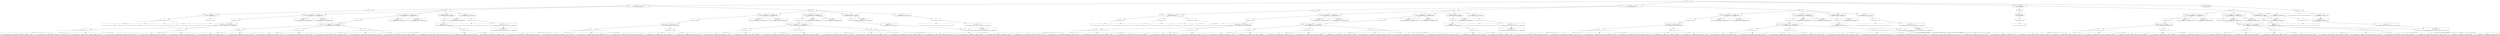 digraph {
    graph [rankdir=TB
          ,bgcolor=transparent];
    node [shape=box
         ,fillcolor=white
         ,style=filled];
    0 [label=<O <BR/> evalo(v<SUB>1</SUB>, v<SUB>0</SUB>, true)>];
    1 [label=<C <BR/> ando(v<SUB>4</SUB>, v<SUB>5</SUB>, true), evalo(v<SUB>1</SUB>, v<SUB>2</SUB>, v<SUB>4</SUB>), evalo(v<SUB>1</SUB>, v<SUB>3</SUB>, v<SUB>5</SUB>) <BR/>  [ v<SUB>0</SUB> &rarr; C conj [v<SUB>2</SUB> v<SUB>3</SUB>] ] >];
    2 [label=<C <BR/> oro(v<SUB>4</SUB>, v<SUB>5</SUB>, true), evalo(v<SUB>1</SUB>, v<SUB>2</SUB>, v<SUB>4</SUB>), evalo(v<SUB>1</SUB>, v<SUB>3</SUB>, v<SUB>5</SUB>) <BR/>  [ v<SUB>0</SUB> &rarr; C disj [v<SUB>2</SUB> v<SUB>3</SUB>] ] >];
    3 [label=<C <BR/> noto(v<SUB>4</SUB>, true), evalo(v<SUB>1</SUB>, v<SUB>2</SUB>, v<SUB>4</SUB>) <BR/>  [ v<SUB>0</SUB> &rarr; C neg [v<SUB>2</SUB>] ] >];
    4 [label=<C <BR/> assoco(v<SUB>6</SUB>, v<SUB>1</SUB>, true) <BR/>  [ v<SUB>0</SUB> &rarr; C var [v<SUB>6</SUB>] ] >];
    5 [label=<O <BR/> ando(v<SUB>4</SUB>, v<SUB>5</SUB>, true)>];
    6 [label=<O <BR/> evalo(v<SUB>1</SUB>, v<SUB>2</SUB>, v<SUB>4</SUB>)>];
    7 [label=<O <BR/> evalo(v<SUB>1</SUB>, v<SUB>3</SUB>, v<SUB>5</SUB>)>];
    8 [label=<C <BR/> nando(v<SUB>4</SUB>, v<SUB>5</SUB>, v<SUB>7</SUB>), nando(v<SUB>7</SUB>, v<SUB>7</SUB>, true) <BR/>  [ v<SUB>0</SUB> &rarr; C conj [v<SUB>2</SUB> v<SUB>3</SUB>] ] >];
    9 [label=<O <BR/> nando(v<SUB>4</SUB>, v<SUB>5</SUB>, v<SUB>7</SUB>)>];
    10 [label=<O <BR/> nando(v<SUB>7</SUB>, v<SUB>7</SUB>, true)>];
    11 [label=<S <BR/>  [ v<SUB>0</SUB> &rarr; C conj [v<SUB>2</SUB> v<SUB>3</SUB>], v<SUB>4</SUB> &rarr; false, v<SUB>5</SUB> &rarr; false, v<SUB>7</SUB> &rarr; true ] >];
    12 [label=<S <BR/>  [ v<SUB>0</SUB> &rarr; C conj [v<SUB>2</SUB> v<SUB>3</SUB>], v<SUB>4</SUB> &rarr; false, v<SUB>5</SUB> &rarr; true, v<SUB>7</SUB> &rarr; true ] >];
    13 [label=<S <BR/>  [ v<SUB>0</SUB> &rarr; C conj [v<SUB>2</SUB> v<SUB>3</SUB>], v<SUB>4</SUB> &rarr; true, v<SUB>5</SUB> &rarr; false, v<SUB>7</SUB> &rarr; true ] >];
    14 [label=<S <BR/>  [ v<SUB>0</SUB> &rarr; C conj [v<SUB>2</SUB> v<SUB>3</SUB>], v<SUB>4</SUB> &rarr; true, v<SUB>5</SUB> &rarr; true, v<SUB>7</SUB> &rarr; false ] >];
    15 [label=<S <BR/>  [ v<SUB>0</SUB> &rarr; C conj [v<SUB>2</SUB> v<SUB>3</SUB>], v<SUB>7</SUB> &rarr; false ] >];
    16 [label=<C <BR/> ando(v<SUB>9</SUB>, v<SUB>10</SUB>, v<SUB>4</SUB>), evalo(v<SUB>1</SUB>, v<SUB>7</SUB>, v<SUB>9</SUB>), evalo(v<SUB>1</SUB>, v<SUB>8</SUB>, v<SUB>10</SUB>) <BR/>  [ v<SUB>0</SUB> &rarr; C conj [v<SUB>2</SUB> v<SUB>3</SUB>], v<SUB>2</SUB> &rarr; C conj [v<SUB>7</SUB> v<SUB>8</SUB>] ] >];
    17 [label=<C <BR/> oro(v<SUB>9</SUB>, v<SUB>10</SUB>, v<SUB>4</SUB>), evalo(v<SUB>1</SUB>, v<SUB>7</SUB>, v<SUB>9</SUB>), evalo(v<SUB>1</SUB>, v<SUB>8</SUB>, v<SUB>10</SUB>) <BR/>  [ v<SUB>0</SUB> &rarr; C conj [v<SUB>2</SUB> v<SUB>3</SUB>], v<SUB>2</SUB> &rarr; C disj [v<SUB>7</SUB> v<SUB>8</SUB>] ] >];
    18 [label=<C <BR/> noto(v<SUB>9</SUB>, v<SUB>4</SUB>), evalo(v<SUB>1</SUB>, v<SUB>7</SUB>, v<SUB>9</SUB>) <BR/>  [ v<SUB>0</SUB> &rarr; C conj [v<SUB>2</SUB> v<SUB>3</SUB>], v<SUB>2</SUB> &rarr; C neg [v<SUB>7</SUB>] ] >];
    19 [label=<C <BR/> assoco(v<SUB>11</SUB>, v<SUB>1</SUB>, v<SUB>4</SUB>) <BR/>  [ v<SUB>0</SUB> &rarr; C conj [v<SUB>2</SUB> v<SUB>3</SUB>], v<SUB>2</SUB> &rarr; C var [v<SUB>11</SUB>] ] >];
    20 [label=<O <BR/> ando(v<SUB>9</SUB>, v<SUB>10</SUB>, v<SUB>4</SUB>)>];
    21 [label=<Leaf <BR/> evalo(v<SUB>1</SUB>, v<SUB>7</SUB>, v<SUB>9</SUB>) <BR/>  [ v<SUB>0</SUB> &rarr; C conj [v<SUB>2</SUB> v<SUB>3</SUB>], v<SUB>2</SUB> &rarr; C conj [v<SUB>7</SUB> v<SUB>8</SUB>] ] >];
    22 [label=<Leaf <BR/> evalo(v<SUB>1</SUB>, v<SUB>8</SUB>, v<SUB>10</SUB>) <BR/>  [ v<SUB>0</SUB> &rarr; C conj [v<SUB>2</SUB> v<SUB>3</SUB>], v<SUB>2</SUB> &rarr; C conj [v<SUB>7</SUB> v<SUB>8</SUB>] ] >];
    23 [label=<C <BR/> nando(v<SUB>9</SUB>, v<SUB>10</SUB>, v<SUB>12</SUB>), nando(v<SUB>12</SUB>, v<SUB>12</SUB>, v<SUB>4</SUB>) <BR/>  [ v<SUB>0</SUB> &rarr; C conj [v<SUB>2</SUB> v<SUB>3</SUB>], v<SUB>2</SUB> &rarr; C conj [v<SUB>7</SUB> v<SUB>8</SUB>] ] >];
    24 [label=<O <BR/> nando(v<SUB>9</SUB>, v<SUB>10</SUB>, v<SUB>12</SUB>)>];
    25 [label=<O <BR/> nando(v<SUB>12</SUB>, v<SUB>12</SUB>, v<SUB>4</SUB>)>];
    26 [label=<S <BR/>  [ v<SUB>0</SUB> &rarr; C conj [v<SUB>2</SUB> v<SUB>3</SUB>], v<SUB>2</SUB> &rarr; C conj [v<SUB>7</SUB> v<SUB>8</SUB>], v<SUB>9</SUB> &rarr; false, v<SUB>10</SUB> &rarr; false, v<SUB>12</SUB> &rarr; true ] >];
    27 [label=<S <BR/>  [ v<SUB>0</SUB> &rarr; C conj [v<SUB>2</SUB> v<SUB>3</SUB>], v<SUB>2</SUB> &rarr; C conj [v<SUB>7</SUB> v<SUB>8</SUB>], v<SUB>9</SUB> &rarr; false, v<SUB>10</SUB> &rarr; true, v<SUB>12</SUB> &rarr; true ] >];
    28 [label=<S <BR/>  [ v<SUB>0</SUB> &rarr; C conj [v<SUB>2</SUB> v<SUB>3</SUB>], v<SUB>2</SUB> &rarr; C conj [v<SUB>7</SUB> v<SUB>8</SUB>], v<SUB>9</SUB> &rarr; true, v<SUB>10</SUB> &rarr; false, v<SUB>12</SUB> &rarr; true ] >];
    29 [label=<S <BR/>  [ v<SUB>0</SUB> &rarr; C conj [v<SUB>2</SUB> v<SUB>3</SUB>], v<SUB>2</SUB> &rarr; C conj [v<SUB>7</SUB> v<SUB>8</SUB>], v<SUB>9</SUB> &rarr; true, v<SUB>10</SUB> &rarr; true, v<SUB>12</SUB> &rarr; false ] >];
    30 [label=<S <BR/>  [ v<SUB>0</SUB> &rarr; C conj [v<SUB>2</SUB> v<SUB>3</SUB>], v<SUB>2</SUB> &rarr; C conj [v<SUB>7</SUB> v<SUB>8</SUB>], v<SUB>4</SUB> &rarr; true, v<SUB>12</SUB> &rarr; false ] >];
    31 [label=<S <BR/>  [ v<SUB>0</SUB> &rarr; C conj [v<SUB>2</SUB> v<SUB>3</SUB>], v<SUB>2</SUB> &rarr; C conj [v<SUB>7</SUB> v<SUB>8</SUB>], v<SUB>4</SUB> &rarr; false, v<SUB>12</SUB> &rarr; true ] >];
    32 [label=<O <BR/> oro(v<SUB>9</SUB>, v<SUB>10</SUB>, v<SUB>4</SUB>)>];
    33 [label=<Leaf <BR/> evalo(v<SUB>1</SUB>, v<SUB>7</SUB>, v<SUB>9</SUB>) <BR/>  [ v<SUB>0</SUB> &rarr; C conj [v<SUB>2</SUB> v<SUB>3</SUB>], v<SUB>2</SUB> &rarr; C disj [v<SUB>7</SUB> v<SUB>8</SUB>] ] >];
    34 [label=<Leaf <BR/> evalo(v<SUB>1</SUB>, v<SUB>8</SUB>, v<SUB>10</SUB>) <BR/>  [ v<SUB>0</SUB> &rarr; C conj [v<SUB>2</SUB> v<SUB>3</SUB>], v<SUB>2</SUB> &rarr; C disj [v<SUB>7</SUB> v<SUB>8</SUB>] ] >];
    35 [label=<C <BR/> nando(v<SUB>9</SUB>, v<SUB>9</SUB>, v<SUB>12</SUB>), nando(v<SUB>10</SUB>, v<SUB>10</SUB>, v<SUB>13</SUB>), nando(v<SUB>12</SUB>, v<SUB>13</SUB>, v<SUB>4</SUB>) <BR/>  [ v<SUB>0</SUB> &rarr; C conj [v<SUB>2</SUB> v<SUB>3</SUB>], v<SUB>2</SUB> &rarr; C disj [v<SUB>7</SUB> v<SUB>8</SUB>] ] >];
    36 [label=<O <BR/> nando(v<SUB>9</SUB>, v<SUB>9</SUB>, v<SUB>12</SUB>)>];
    37 [label=<O <BR/> nando(v<SUB>10</SUB>, v<SUB>10</SUB>, v<SUB>13</SUB>)>];
    38 [label=<O <BR/> nando(v<SUB>12</SUB>, v<SUB>13</SUB>, v<SUB>4</SUB>)>];
    39 [label=<S <BR/>  [ v<SUB>0</SUB> &rarr; C conj [v<SUB>2</SUB> v<SUB>3</SUB>], v<SUB>2</SUB> &rarr; C disj [v<SUB>7</SUB> v<SUB>8</SUB>], v<SUB>9</SUB> &rarr; false, v<SUB>12</SUB> &rarr; true ] >];
    40 [label=<S <BR/>  [ v<SUB>0</SUB> &rarr; C conj [v<SUB>2</SUB> v<SUB>3</SUB>], v<SUB>2</SUB> &rarr; C disj [v<SUB>7</SUB> v<SUB>8</SUB>], v<SUB>9</SUB> &rarr; true, v<SUB>12</SUB> &rarr; false ] >];
    41 [label=<S <BR/>  [ v<SUB>0</SUB> &rarr; C conj [v<SUB>2</SUB> v<SUB>3</SUB>], v<SUB>2</SUB> &rarr; C disj [v<SUB>7</SUB> v<SUB>8</SUB>], v<SUB>10</SUB> &rarr; false, v<SUB>13</SUB> &rarr; true ] >];
    42 [label=<S <BR/>  [ v<SUB>0</SUB> &rarr; C conj [v<SUB>2</SUB> v<SUB>3</SUB>], v<SUB>2</SUB> &rarr; C disj [v<SUB>7</SUB> v<SUB>8</SUB>], v<SUB>10</SUB> &rarr; true, v<SUB>13</SUB> &rarr; false ] >];
    43 [label=<S <BR/>  [ v<SUB>0</SUB> &rarr; C conj [v<SUB>2</SUB> v<SUB>3</SUB>], v<SUB>2</SUB> &rarr; C disj [v<SUB>7</SUB> v<SUB>8</SUB>], v<SUB>4</SUB> &rarr; true, v<SUB>12</SUB> &rarr; false, v<SUB>13</SUB> &rarr; false ] >];
    44 [label=<S <BR/>  [ v<SUB>0</SUB> &rarr; C conj [v<SUB>2</SUB> v<SUB>3</SUB>], v<SUB>2</SUB> &rarr; C disj [v<SUB>7</SUB> v<SUB>8</SUB>], v<SUB>4</SUB> &rarr; true, v<SUB>12</SUB> &rarr; false, v<SUB>13</SUB> &rarr; true ] >];
    45 [label=<S <BR/>  [ v<SUB>0</SUB> &rarr; C conj [v<SUB>2</SUB> v<SUB>3</SUB>], v<SUB>2</SUB> &rarr; C disj [v<SUB>7</SUB> v<SUB>8</SUB>], v<SUB>4</SUB> &rarr; true, v<SUB>12</SUB> &rarr; true, v<SUB>13</SUB> &rarr; false ] >];
    46 [label=<S <BR/>  [ v<SUB>0</SUB> &rarr; C conj [v<SUB>2</SUB> v<SUB>3</SUB>], v<SUB>2</SUB> &rarr; C disj [v<SUB>7</SUB> v<SUB>8</SUB>], v<SUB>4</SUB> &rarr; false, v<SUB>12</SUB> &rarr; true, v<SUB>13</SUB> &rarr; true ] >];
    47 [label=<O <BR/> noto(v<SUB>9</SUB>, v<SUB>4</SUB>)>];
    48 [label=<Leaf <BR/> evalo(v<SUB>1</SUB>, v<SUB>7</SUB>, v<SUB>9</SUB>) <BR/>  [ v<SUB>0</SUB> &rarr; C conj [v<SUB>2</SUB> v<SUB>3</SUB>], v<SUB>2</SUB> &rarr; C neg [v<SUB>7</SUB>] ] >];
    49 [label=<C <BR/> nando(v<SUB>9</SUB>, v<SUB>9</SUB>, v<SUB>4</SUB>) <BR/>  [ v<SUB>0</SUB> &rarr; C conj [v<SUB>2</SUB> v<SUB>3</SUB>], v<SUB>2</SUB> &rarr; C neg [v<SUB>7</SUB>] ] >];
    50 [label=<O <BR/> nando(v<SUB>9</SUB>, v<SUB>9</SUB>, v<SUB>4</SUB>)>];
    51 [label=<S <BR/>  [ v<SUB>0</SUB> &rarr; C conj [v<SUB>2</SUB> v<SUB>3</SUB>], v<SUB>2</SUB> &rarr; C neg [v<SUB>7</SUB>], v<SUB>4</SUB> &rarr; true, v<SUB>9</SUB> &rarr; false ] >];
    52 [label=<S <BR/>  [ v<SUB>0</SUB> &rarr; C conj [v<SUB>2</SUB> v<SUB>3</SUB>], v<SUB>2</SUB> &rarr; C neg [v<SUB>7</SUB>], v<SUB>4</SUB> &rarr; false, v<SUB>9</SUB> &rarr; true ] >];
    53 [label=<O <BR/> assoco(v<SUB>11</SUB>, v<SUB>1</SUB>, v<SUB>4</SUB>)>];
    54 [label=<S <BR/>  [ v<SUB>0</SUB> &rarr; C conj [v<SUB>2</SUB> v<SUB>3</SUB>], v<SUB>1</SUB> &rarr; (v<SUB>12</SUB>, v<SUB>13</SUB>) : v<SUB>14</SUB>, v<SUB>2</SUB> &rarr; C var [v<SUB>11</SUB>], v<SUB>4</SUB> &rarr; v<SUB>13</SUB>, v<SUB>11</SUB> &rarr; v<SUB>12</SUB> ] >];
    55 [label=<C <BR/> assoco(v<SUB>11</SUB>, v<SUB>14</SUB>, v<SUB>4</SUB>) <BR/>  [ v<SUB>0</SUB> &rarr; C conj [v<SUB>2</SUB> v<SUB>3</SUB>], v<SUB>1</SUB> &rarr; (v<SUB>12</SUB>, v<SUB>13</SUB>) : v<SUB>14</SUB>, v<SUB>2</SUB> &rarr; C var [v<SUB>11</SUB>] ] >];
    56 [label=<Leaf <BR/> assoco(v<SUB>11</SUB>, v<SUB>14</SUB>, v<SUB>4</SUB>) <BR/>  [ v<SUB>0</SUB> &rarr; C conj [v<SUB>2</SUB> v<SUB>3</SUB>], v<SUB>1</SUB> &rarr; (v<SUB>12</SUB>, v<SUB>13</SUB>) : v<SUB>14</SUB>, v<SUB>2</SUB> &rarr; C var [v<SUB>11</SUB>] ] >];
    57 [label=<C <BR/> ando(v<SUB>9</SUB>, v<SUB>10</SUB>, v<SUB>5</SUB>), evalo(v<SUB>1</SUB>, v<SUB>7</SUB>, v<SUB>9</SUB>), evalo(v<SUB>1</SUB>, v<SUB>8</SUB>, v<SUB>10</SUB>) <BR/>  [ v<SUB>0</SUB> &rarr; C conj [v<SUB>2</SUB> v<SUB>3</SUB>], v<SUB>3</SUB> &rarr; C conj [v<SUB>7</SUB> v<SUB>8</SUB>] ] >];
    58 [label=<C <BR/> oro(v<SUB>9</SUB>, v<SUB>10</SUB>, v<SUB>5</SUB>), evalo(v<SUB>1</SUB>, v<SUB>7</SUB>, v<SUB>9</SUB>), evalo(v<SUB>1</SUB>, v<SUB>8</SUB>, v<SUB>10</SUB>) <BR/>  [ v<SUB>0</SUB> &rarr; C conj [v<SUB>2</SUB> v<SUB>3</SUB>], v<SUB>3</SUB> &rarr; C disj [v<SUB>7</SUB> v<SUB>8</SUB>] ] >];
    59 [label=<C <BR/> noto(v<SUB>9</SUB>, v<SUB>5</SUB>), evalo(v<SUB>1</SUB>, v<SUB>7</SUB>, v<SUB>9</SUB>) <BR/>  [ v<SUB>0</SUB> &rarr; C conj [v<SUB>2</SUB> v<SUB>3</SUB>], v<SUB>3</SUB> &rarr; C neg [v<SUB>7</SUB>] ] >];
    60 [label=<C <BR/> assoco(v<SUB>11</SUB>, v<SUB>1</SUB>, v<SUB>5</SUB>) <BR/>  [ v<SUB>0</SUB> &rarr; C conj [v<SUB>2</SUB> v<SUB>3</SUB>], v<SUB>3</SUB> &rarr; C var [v<SUB>11</SUB>] ] >];
    61 [label=<O <BR/> ando(v<SUB>9</SUB>, v<SUB>10</SUB>, v<SUB>5</SUB>)>];
    62 [label=<Leaf <BR/> evalo(v<SUB>1</SUB>, v<SUB>7</SUB>, v<SUB>9</SUB>) <BR/>  [ v<SUB>0</SUB> &rarr; C conj [v<SUB>2</SUB> v<SUB>3</SUB>], v<SUB>3</SUB> &rarr; C conj [v<SUB>7</SUB> v<SUB>8</SUB>] ] >];
    63 [label=<Leaf <BR/> evalo(v<SUB>1</SUB>, v<SUB>8</SUB>, v<SUB>10</SUB>) <BR/>  [ v<SUB>0</SUB> &rarr; C conj [v<SUB>2</SUB> v<SUB>3</SUB>], v<SUB>3</SUB> &rarr; C conj [v<SUB>7</SUB> v<SUB>8</SUB>] ] >];
    64 [label=<C <BR/> nando(v<SUB>9</SUB>, v<SUB>10</SUB>, v<SUB>12</SUB>), nando(v<SUB>12</SUB>, v<SUB>12</SUB>, v<SUB>5</SUB>) <BR/>  [ v<SUB>0</SUB> &rarr; C conj [v<SUB>2</SUB> v<SUB>3</SUB>], v<SUB>3</SUB> &rarr; C conj [v<SUB>7</SUB> v<SUB>8</SUB>] ] >];
    65 [label=<O <BR/> nando(v<SUB>9</SUB>, v<SUB>10</SUB>, v<SUB>12</SUB>)>];
    66 [label=<O <BR/> nando(v<SUB>12</SUB>, v<SUB>12</SUB>, v<SUB>5</SUB>)>];
    67 [label=<S <BR/>  [ v<SUB>0</SUB> &rarr; C conj [v<SUB>2</SUB> v<SUB>3</SUB>], v<SUB>3</SUB> &rarr; C conj [v<SUB>7</SUB> v<SUB>8</SUB>], v<SUB>9</SUB> &rarr; false, v<SUB>10</SUB> &rarr; false, v<SUB>12</SUB> &rarr; true ] >];
    68 [label=<S <BR/>  [ v<SUB>0</SUB> &rarr; C conj [v<SUB>2</SUB> v<SUB>3</SUB>], v<SUB>3</SUB> &rarr; C conj [v<SUB>7</SUB> v<SUB>8</SUB>], v<SUB>9</SUB> &rarr; false, v<SUB>10</SUB> &rarr; true, v<SUB>12</SUB> &rarr; true ] >];
    69 [label=<S <BR/>  [ v<SUB>0</SUB> &rarr; C conj [v<SUB>2</SUB> v<SUB>3</SUB>], v<SUB>3</SUB> &rarr; C conj [v<SUB>7</SUB> v<SUB>8</SUB>], v<SUB>9</SUB> &rarr; true, v<SUB>10</SUB> &rarr; false, v<SUB>12</SUB> &rarr; true ] >];
    70 [label=<S <BR/>  [ v<SUB>0</SUB> &rarr; C conj [v<SUB>2</SUB> v<SUB>3</SUB>], v<SUB>3</SUB> &rarr; C conj [v<SUB>7</SUB> v<SUB>8</SUB>], v<SUB>9</SUB> &rarr; true, v<SUB>10</SUB> &rarr; true, v<SUB>12</SUB> &rarr; false ] >];
    71 [label=<S <BR/>  [ v<SUB>0</SUB> &rarr; C conj [v<SUB>2</SUB> v<SUB>3</SUB>], v<SUB>3</SUB> &rarr; C conj [v<SUB>7</SUB> v<SUB>8</SUB>], v<SUB>5</SUB> &rarr; true, v<SUB>12</SUB> &rarr; false ] >];
    72 [label=<S <BR/>  [ v<SUB>0</SUB> &rarr; C conj [v<SUB>2</SUB> v<SUB>3</SUB>], v<SUB>3</SUB> &rarr; C conj [v<SUB>7</SUB> v<SUB>8</SUB>], v<SUB>5</SUB> &rarr; false, v<SUB>12</SUB> &rarr; true ] >];
    73 [label=<O <BR/> oro(v<SUB>9</SUB>, v<SUB>10</SUB>, v<SUB>5</SUB>)>];
    74 [label=<Leaf <BR/> evalo(v<SUB>1</SUB>, v<SUB>7</SUB>, v<SUB>9</SUB>) <BR/>  [ v<SUB>0</SUB> &rarr; C conj [v<SUB>2</SUB> v<SUB>3</SUB>], v<SUB>3</SUB> &rarr; C disj [v<SUB>7</SUB> v<SUB>8</SUB>] ] >];
    75 [label=<Leaf <BR/> evalo(v<SUB>1</SUB>, v<SUB>8</SUB>, v<SUB>10</SUB>) <BR/>  [ v<SUB>0</SUB> &rarr; C conj [v<SUB>2</SUB> v<SUB>3</SUB>], v<SUB>3</SUB> &rarr; C disj [v<SUB>7</SUB> v<SUB>8</SUB>] ] >];
    76 [label=<C <BR/> nando(v<SUB>9</SUB>, v<SUB>9</SUB>, v<SUB>12</SUB>), nando(v<SUB>10</SUB>, v<SUB>10</SUB>, v<SUB>13</SUB>), nando(v<SUB>12</SUB>, v<SUB>13</SUB>, v<SUB>5</SUB>) <BR/>  [ v<SUB>0</SUB> &rarr; C conj [v<SUB>2</SUB> v<SUB>3</SUB>], v<SUB>3</SUB> &rarr; C disj [v<SUB>7</SUB> v<SUB>8</SUB>] ] >];
    77 [label=<O <BR/> nando(v<SUB>9</SUB>, v<SUB>9</SUB>, v<SUB>12</SUB>)>];
    78 [label=<O <BR/> nando(v<SUB>10</SUB>, v<SUB>10</SUB>, v<SUB>13</SUB>)>];
    79 [label=<O <BR/> nando(v<SUB>12</SUB>, v<SUB>13</SUB>, v<SUB>5</SUB>)>];
    80 [label=<S <BR/>  [ v<SUB>0</SUB> &rarr; C conj [v<SUB>2</SUB> v<SUB>3</SUB>], v<SUB>3</SUB> &rarr; C disj [v<SUB>7</SUB> v<SUB>8</SUB>], v<SUB>9</SUB> &rarr; false, v<SUB>12</SUB> &rarr; true ] >];
    81 [label=<S <BR/>  [ v<SUB>0</SUB> &rarr; C conj [v<SUB>2</SUB> v<SUB>3</SUB>], v<SUB>3</SUB> &rarr; C disj [v<SUB>7</SUB> v<SUB>8</SUB>], v<SUB>9</SUB> &rarr; true, v<SUB>12</SUB> &rarr; false ] >];
    82 [label=<S <BR/>  [ v<SUB>0</SUB> &rarr; C conj [v<SUB>2</SUB> v<SUB>3</SUB>], v<SUB>3</SUB> &rarr; C disj [v<SUB>7</SUB> v<SUB>8</SUB>], v<SUB>10</SUB> &rarr; false, v<SUB>13</SUB> &rarr; true ] >];
    83 [label=<S <BR/>  [ v<SUB>0</SUB> &rarr; C conj [v<SUB>2</SUB> v<SUB>3</SUB>], v<SUB>3</SUB> &rarr; C disj [v<SUB>7</SUB> v<SUB>8</SUB>], v<SUB>10</SUB> &rarr; true, v<SUB>13</SUB> &rarr; false ] >];
    84 [label=<S <BR/>  [ v<SUB>0</SUB> &rarr; C conj [v<SUB>2</SUB> v<SUB>3</SUB>], v<SUB>3</SUB> &rarr; C disj [v<SUB>7</SUB> v<SUB>8</SUB>], v<SUB>5</SUB> &rarr; true, v<SUB>12</SUB> &rarr; false, v<SUB>13</SUB> &rarr; false ] >];
    85 [label=<S <BR/>  [ v<SUB>0</SUB> &rarr; C conj [v<SUB>2</SUB> v<SUB>3</SUB>], v<SUB>3</SUB> &rarr; C disj [v<SUB>7</SUB> v<SUB>8</SUB>], v<SUB>5</SUB> &rarr; true, v<SUB>12</SUB> &rarr; false, v<SUB>13</SUB> &rarr; true ] >];
    86 [label=<S <BR/>  [ v<SUB>0</SUB> &rarr; C conj [v<SUB>2</SUB> v<SUB>3</SUB>], v<SUB>3</SUB> &rarr; C disj [v<SUB>7</SUB> v<SUB>8</SUB>], v<SUB>5</SUB> &rarr; true, v<SUB>12</SUB> &rarr; true, v<SUB>13</SUB> &rarr; false ] >];
    87 [label=<S <BR/>  [ v<SUB>0</SUB> &rarr; C conj [v<SUB>2</SUB> v<SUB>3</SUB>], v<SUB>3</SUB> &rarr; C disj [v<SUB>7</SUB> v<SUB>8</SUB>], v<SUB>5</SUB> &rarr; false, v<SUB>12</SUB> &rarr; true, v<SUB>13</SUB> &rarr; true ] >];
    88 [label=<O <BR/> noto(v<SUB>9</SUB>, v<SUB>5</SUB>)>];
    89 [label=<Leaf <BR/> evalo(v<SUB>1</SUB>, v<SUB>7</SUB>, v<SUB>9</SUB>) <BR/>  [ v<SUB>0</SUB> &rarr; C conj [v<SUB>2</SUB> v<SUB>3</SUB>], v<SUB>3</SUB> &rarr; C neg [v<SUB>7</SUB>] ] >];
    90 [label=<C <BR/> nando(v<SUB>9</SUB>, v<SUB>9</SUB>, v<SUB>5</SUB>) <BR/>  [ v<SUB>0</SUB> &rarr; C conj [v<SUB>2</SUB> v<SUB>3</SUB>], v<SUB>3</SUB> &rarr; C neg [v<SUB>7</SUB>] ] >];
    91 [label=<O <BR/> nando(v<SUB>9</SUB>, v<SUB>9</SUB>, v<SUB>5</SUB>)>];
    92 [label=<S <BR/>  [ v<SUB>0</SUB> &rarr; C conj [v<SUB>2</SUB> v<SUB>3</SUB>], v<SUB>3</SUB> &rarr; C neg [v<SUB>7</SUB>], v<SUB>5</SUB> &rarr; true, v<SUB>9</SUB> &rarr; false ] >];
    93 [label=<S <BR/>  [ v<SUB>0</SUB> &rarr; C conj [v<SUB>2</SUB> v<SUB>3</SUB>], v<SUB>3</SUB> &rarr; C neg [v<SUB>7</SUB>], v<SUB>5</SUB> &rarr; false, v<SUB>9</SUB> &rarr; true ] >];
    94 [label=<O <BR/> assoco(v<SUB>11</SUB>, v<SUB>1</SUB>, v<SUB>5</SUB>)>];
    95 [label=<S <BR/>  [ v<SUB>0</SUB> &rarr; C conj [v<SUB>2</SUB> v<SUB>3</SUB>], v<SUB>1</SUB> &rarr; (v<SUB>12</SUB>, v<SUB>13</SUB>) : v<SUB>14</SUB>, v<SUB>3</SUB> &rarr; C var [v<SUB>11</SUB>], v<SUB>5</SUB> &rarr; v<SUB>13</SUB>, v<SUB>11</SUB> &rarr; v<SUB>12</SUB> ] >];
    96 [label=<C <BR/> assoco(v<SUB>11</SUB>, v<SUB>14</SUB>, v<SUB>5</SUB>) <BR/>  [ v<SUB>0</SUB> &rarr; C conj [v<SUB>2</SUB> v<SUB>3</SUB>], v<SUB>1</SUB> &rarr; (v<SUB>12</SUB>, v<SUB>13</SUB>) : v<SUB>14</SUB>, v<SUB>3</SUB> &rarr; C var [v<SUB>11</SUB>] ] >];
    97 [label=<Leaf <BR/> assoco(v<SUB>11</SUB>, v<SUB>14</SUB>, v<SUB>5</SUB>) <BR/>  [ v<SUB>0</SUB> &rarr; C conj [v<SUB>2</SUB> v<SUB>3</SUB>], v<SUB>1</SUB> &rarr; (v<SUB>12</SUB>, v<SUB>13</SUB>) : v<SUB>14</SUB>, v<SUB>3</SUB> &rarr; C var [v<SUB>11</SUB>] ] >];
    98 [label=<O <BR/> oro(v<SUB>4</SUB>, v<SUB>5</SUB>, true)>];
    99 [label=<O <BR/> evalo(v<SUB>1</SUB>, v<SUB>2</SUB>, v<SUB>4</SUB>)>];
    100 [label=<O <BR/> evalo(v<SUB>1</SUB>, v<SUB>3</SUB>, v<SUB>5</SUB>)>];
    101 [label=<C <BR/> nando(v<SUB>4</SUB>, v<SUB>4</SUB>, v<SUB>7</SUB>), nando(v<SUB>5</SUB>, v<SUB>5</SUB>, v<SUB>8</SUB>), nando(v<SUB>7</SUB>, v<SUB>8</SUB>, true) <BR/>  [ v<SUB>0</SUB> &rarr; C disj [v<SUB>2</SUB> v<SUB>3</SUB>] ] >];
    102 [label=<O <BR/> nando(v<SUB>4</SUB>, v<SUB>4</SUB>, v<SUB>7</SUB>)>];
    103 [label=<O <BR/> nando(v<SUB>5</SUB>, v<SUB>5</SUB>, v<SUB>8</SUB>)>];
    104 [label=<O <BR/> nando(v<SUB>7</SUB>, v<SUB>8</SUB>, true)>];
    105 [label=<S <BR/>  [ v<SUB>0</SUB> &rarr; C disj [v<SUB>2</SUB> v<SUB>3</SUB>], v<SUB>4</SUB> &rarr; false, v<SUB>7</SUB> &rarr; true ] >];
    106 [label=<S <BR/>  [ v<SUB>0</SUB> &rarr; C disj [v<SUB>2</SUB> v<SUB>3</SUB>], v<SUB>4</SUB> &rarr; true, v<SUB>7</SUB> &rarr; false ] >];
    107 [label=<S <BR/>  [ v<SUB>0</SUB> &rarr; C disj [v<SUB>2</SUB> v<SUB>3</SUB>], v<SUB>5</SUB> &rarr; false, v<SUB>8</SUB> &rarr; true ] >];
    108 [label=<S <BR/>  [ v<SUB>0</SUB> &rarr; C disj [v<SUB>2</SUB> v<SUB>3</SUB>], v<SUB>5</SUB> &rarr; true, v<SUB>8</SUB> &rarr; false ] >];
    109 [label=<S <BR/>  [ v<SUB>0</SUB> &rarr; C disj [v<SUB>2</SUB> v<SUB>3</SUB>], v<SUB>7</SUB> &rarr; false, v<SUB>8</SUB> &rarr; false ] >];
    110 [label=<S <BR/>  [ v<SUB>0</SUB> &rarr; C disj [v<SUB>2</SUB> v<SUB>3</SUB>], v<SUB>7</SUB> &rarr; false, v<SUB>8</SUB> &rarr; true ] >];
    111 [label=<S <BR/>  [ v<SUB>0</SUB> &rarr; C disj [v<SUB>2</SUB> v<SUB>3</SUB>], v<SUB>7</SUB> &rarr; true, v<SUB>8</SUB> &rarr; false ] >];
    112 [label=<C <BR/> ando(v<SUB>9</SUB>, v<SUB>10</SUB>, v<SUB>4</SUB>), evalo(v<SUB>1</SUB>, v<SUB>7</SUB>, v<SUB>9</SUB>), evalo(v<SUB>1</SUB>, v<SUB>8</SUB>, v<SUB>10</SUB>) <BR/>  [ v<SUB>0</SUB> &rarr; C disj [v<SUB>2</SUB> v<SUB>3</SUB>], v<SUB>2</SUB> &rarr; C conj [v<SUB>7</SUB> v<SUB>8</SUB>] ] >];
    113 [label=<C <BR/> oro(v<SUB>9</SUB>, v<SUB>10</SUB>, v<SUB>4</SUB>), evalo(v<SUB>1</SUB>, v<SUB>7</SUB>, v<SUB>9</SUB>), evalo(v<SUB>1</SUB>, v<SUB>8</SUB>, v<SUB>10</SUB>) <BR/>  [ v<SUB>0</SUB> &rarr; C disj [v<SUB>2</SUB> v<SUB>3</SUB>], v<SUB>2</SUB> &rarr; C disj [v<SUB>7</SUB> v<SUB>8</SUB>] ] >];
    114 [label=<C <BR/> noto(v<SUB>9</SUB>, v<SUB>4</SUB>), evalo(v<SUB>1</SUB>, v<SUB>7</SUB>, v<SUB>9</SUB>) <BR/>  [ v<SUB>0</SUB> &rarr; C disj [v<SUB>2</SUB> v<SUB>3</SUB>], v<SUB>2</SUB> &rarr; C neg [v<SUB>7</SUB>] ] >];
    115 [label=<C <BR/> assoco(v<SUB>11</SUB>, v<SUB>1</SUB>, v<SUB>4</SUB>) <BR/>  [ v<SUB>0</SUB> &rarr; C disj [v<SUB>2</SUB> v<SUB>3</SUB>], v<SUB>2</SUB> &rarr; C var [v<SUB>11</SUB>] ] >];
    116 [label=<O <BR/> ando(v<SUB>9</SUB>, v<SUB>10</SUB>, v<SUB>4</SUB>)>];
    117 [label=<Leaf <BR/> evalo(v<SUB>1</SUB>, v<SUB>7</SUB>, v<SUB>9</SUB>) <BR/>  [ v<SUB>0</SUB> &rarr; C disj [v<SUB>2</SUB> v<SUB>3</SUB>], v<SUB>2</SUB> &rarr; C conj [v<SUB>7</SUB> v<SUB>8</SUB>] ] >];
    118 [label=<Leaf <BR/> evalo(v<SUB>1</SUB>, v<SUB>8</SUB>, v<SUB>10</SUB>) <BR/>  [ v<SUB>0</SUB> &rarr; C disj [v<SUB>2</SUB> v<SUB>3</SUB>], v<SUB>2</SUB> &rarr; C conj [v<SUB>7</SUB> v<SUB>8</SUB>] ] >];
    119 [label=<C <BR/> nando(v<SUB>9</SUB>, v<SUB>10</SUB>, v<SUB>12</SUB>), nando(v<SUB>12</SUB>, v<SUB>12</SUB>, v<SUB>4</SUB>) <BR/>  [ v<SUB>0</SUB> &rarr; C disj [v<SUB>2</SUB> v<SUB>3</SUB>], v<SUB>2</SUB> &rarr; C conj [v<SUB>7</SUB> v<SUB>8</SUB>] ] >];
    120 [label=<O <BR/> nando(v<SUB>9</SUB>, v<SUB>10</SUB>, v<SUB>12</SUB>)>];
    121 [label=<O <BR/> nando(v<SUB>12</SUB>, v<SUB>12</SUB>, v<SUB>4</SUB>)>];
    122 [label=<S <BR/>  [ v<SUB>0</SUB> &rarr; C disj [v<SUB>2</SUB> v<SUB>3</SUB>], v<SUB>2</SUB> &rarr; C conj [v<SUB>7</SUB> v<SUB>8</SUB>], v<SUB>9</SUB> &rarr; false, v<SUB>10</SUB> &rarr; false, v<SUB>12</SUB> &rarr; true ] >];
    123 [label=<S <BR/>  [ v<SUB>0</SUB> &rarr; C disj [v<SUB>2</SUB> v<SUB>3</SUB>], v<SUB>2</SUB> &rarr; C conj [v<SUB>7</SUB> v<SUB>8</SUB>], v<SUB>9</SUB> &rarr; false, v<SUB>10</SUB> &rarr; true, v<SUB>12</SUB> &rarr; true ] >];
    124 [label=<S <BR/>  [ v<SUB>0</SUB> &rarr; C disj [v<SUB>2</SUB> v<SUB>3</SUB>], v<SUB>2</SUB> &rarr; C conj [v<SUB>7</SUB> v<SUB>8</SUB>], v<SUB>9</SUB> &rarr; true, v<SUB>10</SUB> &rarr; false, v<SUB>12</SUB> &rarr; true ] >];
    125 [label=<S <BR/>  [ v<SUB>0</SUB> &rarr; C disj [v<SUB>2</SUB> v<SUB>3</SUB>], v<SUB>2</SUB> &rarr; C conj [v<SUB>7</SUB> v<SUB>8</SUB>], v<SUB>9</SUB> &rarr; true, v<SUB>10</SUB> &rarr; true, v<SUB>12</SUB> &rarr; false ] >];
    126 [label=<S <BR/>  [ v<SUB>0</SUB> &rarr; C disj [v<SUB>2</SUB> v<SUB>3</SUB>], v<SUB>2</SUB> &rarr; C conj [v<SUB>7</SUB> v<SUB>8</SUB>], v<SUB>4</SUB> &rarr; true, v<SUB>12</SUB> &rarr; false ] >];
    127 [label=<S <BR/>  [ v<SUB>0</SUB> &rarr; C disj [v<SUB>2</SUB> v<SUB>3</SUB>], v<SUB>2</SUB> &rarr; C conj [v<SUB>7</SUB> v<SUB>8</SUB>], v<SUB>4</SUB> &rarr; false, v<SUB>12</SUB> &rarr; true ] >];
    128 [label=<O <BR/> oro(v<SUB>9</SUB>, v<SUB>10</SUB>, v<SUB>4</SUB>)>];
    129 [label=<Leaf <BR/> evalo(v<SUB>1</SUB>, v<SUB>7</SUB>, v<SUB>9</SUB>) <BR/>  [ v<SUB>0</SUB> &rarr; C disj [v<SUB>2</SUB> v<SUB>3</SUB>], v<SUB>2</SUB> &rarr; C disj [v<SUB>7</SUB> v<SUB>8</SUB>] ] >];
    130 [label=<Leaf <BR/> evalo(v<SUB>1</SUB>, v<SUB>8</SUB>, v<SUB>10</SUB>) <BR/>  [ v<SUB>0</SUB> &rarr; C disj [v<SUB>2</SUB> v<SUB>3</SUB>], v<SUB>2</SUB> &rarr; C disj [v<SUB>7</SUB> v<SUB>8</SUB>] ] >];
    131 [label=<C <BR/> nando(v<SUB>9</SUB>, v<SUB>9</SUB>, v<SUB>12</SUB>), nando(v<SUB>10</SUB>, v<SUB>10</SUB>, v<SUB>13</SUB>), nando(v<SUB>12</SUB>, v<SUB>13</SUB>, v<SUB>4</SUB>) <BR/>  [ v<SUB>0</SUB> &rarr; C disj [v<SUB>2</SUB> v<SUB>3</SUB>], v<SUB>2</SUB> &rarr; C disj [v<SUB>7</SUB> v<SUB>8</SUB>] ] >];
    132 [label=<O <BR/> nando(v<SUB>9</SUB>, v<SUB>9</SUB>, v<SUB>12</SUB>)>];
    133 [label=<O <BR/> nando(v<SUB>10</SUB>, v<SUB>10</SUB>, v<SUB>13</SUB>)>];
    134 [label=<O <BR/> nando(v<SUB>12</SUB>, v<SUB>13</SUB>, v<SUB>4</SUB>)>];
    135 [label=<S <BR/>  [ v<SUB>0</SUB> &rarr; C disj [v<SUB>2</SUB> v<SUB>3</SUB>], v<SUB>2</SUB> &rarr; C disj [v<SUB>7</SUB> v<SUB>8</SUB>], v<SUB>9</SUB> &rarr; false, v<SUB>12</SUB> &rarr; true ] >];
    136 [label=<S <BR/>  [ v<SUB>0</SUB> &rarr; C disj [v<SUB>2</SUB> v<SUB>3</SUB>], v<SUB>2</SUB> &rarr; C disj [v<SUB>7</SUB> v<SUB>8</SUB>], v<SUB>9</SUB> &rarr; true, v<SUB>12</SUB> &rarr; false ] >];
    137 [label=<S <BR/>  [ v<SUB>0</SUB> &rarr; C disj [v<SUB>2</SUB> v<SUB>3</SUB>], v<SUB>2</SUB> &rarr; C disj [v<SUB>7</SUB> v<SUB>8</SUB>], v<SUB>10</SUB> &rarr; false, v<SUB>13</SUB> &rarr; true ] >];
    138 [label=<S <BR/>  [ v<SUB>0</SUB> &rarr; C disj [v<SUB>2</SUB> v<SUB>3</SUB>], v<SUB>2</SUB> &rarr; C disj [v<SUB>7</SUB> v<SUB>8</SUB>], v<SUB>10</SUB> &rarr; true, v<SUB>13</SUB> &rarr; false ] >];
    139 [label=<S <BR/>  [ v<SUB>0</SUB> &rarr; C disj [v<SUB>2</SUB> v<SUB>3</SUB>], v<SUB>2</SUB> &rarr; C disj [v<SUB>7</SUB> v<SUB>8</SUB>], v<SUB>4</SUB> &rarr; true, v<SUB>12</SUB> &rarr; false, v<SUB>13</SUB> &rarr; false ] >];
    140 [label=<S <BR/>  [ v<SUB>0</SUB> &rarr; C disj [v<SUB>2</SUB> v<SUB>3</SUB>], v<SUB>2</SUB> &rarr; C disj [v<SUB>7</SUB> v<SUB>8</SUB>], v<SUB>4</SUB> &rarr; true, v<SUB>12</SUB> &rarr; false, v<SUB>13</SUB> &rarr; true ] >];
    141 [label=<S <BR/>  [ v<SUB>0</SUB> &rarr; C disj [v<SUB>2</SUB> v<SUB>3</SUB>], v<SUB>2</SUB> &rarr; C disj [v<SUB>7</SUB> v<SUB>8</SUB>], v<SUB>4</SUB> &rarr; true, v<SUB>12</SUB> &rarr; true, v<SUB>13</SUB> &rarr; false ] >];
    142 [label=<S <BR/>  [ v<SUB>0</SUB> &rarr; C disj [v<SUB>2</SUB> v<SUB>3</SUB>], v<SUB>2</SUB> &rarr; C disj [v<SUB>7</SUB> v<SUB>8</SUB>], v<SUB>4</SUB> &rarr; false, v<SUB>12</SUB> &rarr; true, v<SUB>13</SUB> &rarr; true ] >];
    143 [label=<O <BR/> noto(v<SUB>9</SUB>, v<SUB>4</SUB>)>];
    144 [label=<Leaf <BR/> evalo(v<SUB>1</SUB>, v<SUB>7</SUB>, v<SUB>9</SUB>) <BR/>  [ v<SUB>0</SUB> &rarr; C disj [v<SUB>2</SUB> v<SUB>3</SUB>], v<SUB>2</SUB> &rarr; C neg [v<SUB>7</SUB>] ] >];
    145 [label=<C <BR/> nando(v<SUB>9</SUB>, v<SUB>9</SUB>, v<SUB>4</SUB>) <BR/>  [ v<SUB>0</SUB> &rarr; C disj [v<SUB>2</SUB> v<SUB>3</SUB>], v<SUB>2</SUB> &rarr; C neg [v<SUB>7</SUB>] ] >];
    146 [label=<O <BR/> nando(v<SUB>9</SUB>, v<SUB>9</SUB>, v<SUB>4</SUB>)>];
    147 [label=<S <BR/>  [ v<SUB>0</SUB> &rarr; C disj [v<SUB>2</SUB> v<SUB>3</SUB>], v<SUB>2</SUB> &rarr; C neg [v<SUB>7</SUB>], v<SUB>4</SUB> &rarr; true, v<SUB>9</SUB> &rarr; false ] >];
    148 [label=<S <BR/>  [ v<SUB>0</SUB> &rarr; C disj [v<SUB>2</SUB> v<SUB>3</SUB>], v<SUB>2</SUB> &rarr; C neg [v<SUB>7</SUB>], v<SUB>4</SUB> &rarr; false, v<SUB>9</SUB> &rarr; true ] >];
    149 [label=<O <BR/> assoco(v<SUB>11</SUB>, v<SUB>1</SUB>, v<SUB>4</SUB>)>];
    150 [label=<S <BR/>  [ v<SUB>0</SUB> &rarr; C disj [v<SUB>2</SUB> v<SUB>3</SUB>], v<SUB>1</SUB> &rarr; (v<SUB>12</SUB>, v<SUB>13</SUB>) : v<SUB>14</SUB>, v<SUB>2</SUB> &rarr; C var [v<SUB>11</SUB>], v<SUB>4</SUB> &rarr; v<SUB>13</SUB>, v<SUB>11</SUB> &rarr; v<SUB>12</SUB> ] >];
    151 [label=<C <BR/> assoco(v<SUB>11</SUB>, v<SUB>14</SUB>, v<SUB>4</SUB>) <BR/>  [ v<SUB>0</SUB> &rarr; C disj [v<SUB>2</SUB> v<SUB>3</SUB>], v<SUB>1</SUB> &rarr; (v<SUB>12</SUB>, v<SUB>13</SUB>) : v<SUB>14</SUB>, v<SUB>2</SUB> &rarr; C var [v<SUB>11</SUB>] ] >];
    152 [label=<Leaf <BR/> assoco(v<SUB>11</SUB>, v<SUB>14</SUB>, v<SUB>4</SUB>) <BR/>  [ v<SUB>0</SUB> &rarr; C disj [v<SUB>2</SUB> v<SUB>3</SUB>], v<SUB>1</SUB> &rarr; (v<SUB>12</SUB>, v<SUB>13</SUB>) : v<SUB>14</SUB>, v<SUB>2</SUB> &rarr; C var [v<SUB>11</SUB>] ] >];
    153 [label=<C <BR/> ando(v<SUB>9</SUB>, v<SUB>10</SUB>, v<SUB>5</SUB>), evalo(v<SUB>1</SUB>, v<SUB>7</SUB>, v<SUB>9</SUB>), evalo(v<SUB>1</SUB>, v<SUB>8</SUB>, v<SUB>10</SUB>) <BR/>  [ v<SUB>0</SUB> &rarr; C disj [v<SUB>2</SUB> v<SUB>3</SUB>], v<SUB>3</SUB> &rarr; C conj [v<SUB>7</SUB> v<SUB>8</SUB>] ] >];
    154 [label=<C <BR/> oro(v<SUB>9</SUB>, v<SUB>10</SUB>, v<SUB>5</SUB>), evalo(v<SUB>1</SUB>, v<SUB>7</SUB>, v<SUB>9</SUB>), evalo(v<SUB>1</SUB>, v<SUB>8</SUB>, v<SUB>10</SUB>) <BR/>  [ v<SUB>0</SUB> &rarr; C disj [v<SUB>2</SUB> v<SUB>3</SUB>], v<SUB>3</SUB> &rarr; C disj [v<SUB>7</SUB> v<SUB>8</SUB>] ] >];
    155 [label=<C <BR/> noto(v<SUB>9</SUB>, v<SUB>5</SUB>), evalo(v<SUB>1</SUB>, v<SUB>7</SUB>, v<SUB>9</SUB>) <BR/>  [ v<SUB>0</SUB> &rarr; C disj [v<SUB>2</SUB> v<SUB>3</SUB>], v<SUB>3</SUB> &rarr; C neg [v<SUB>7</SUB>] ] >];
    156 [label=<C <BR/> assoco(v<SUB>11</SUB>, v<SUB>1</SUB>, v<SUB>5</SUB>) <BR/>  [ v<SUB>0</SUB> &rarr; C disj [v<SUB>2</SUB> v<SUB>3</SUB>], v<SUB>3</SUB> &rarr; C var [v<SUB>11</SUB>] ] >];
    157 [label=<O <BR/> ando(v<SUB>9</SUB>, v<SUB>10</SUB>, v<SUB>5</SUB>)>];
    158 [label=<Leaf <BR/> evalo(v<SUB>1</SUB>, v<SUB>7</SUB>, v<SUB>9</SUB>) <BR/>  [ v<SUB>0</SUB> &rarr; C disj [v<SUB>2</SUB> v<SUB>3</SUB>], v<SUB>3</SUB> &rarr; C conj [v<SUB>7</SUB> v<SUB>8</SUB>] ] >];
    159 [label=<Leaf <BR/> evalo(v<SUB>1</SUB>, v<SUB>8</SUB>, v<SUB>10</SUB>) <BR/>  [ v<SUB>0</SUB> &rarr; C disj [v<SUB>2</SUB> v<SUB>3</SUB>], v<SUB>3</SUB> &rarr; C conj [v<SUB>7</SUB> v<SUB>8</SUB>] ] >];
    160 [label=<C <BR/> nando(v<SUB>9</SUB>, v<SUB>10</SUB>, v<SUB>12</SUB>), nando(v<SUB>12</SUB>, v<SUB>12</SUB>, v<SUB>5</SUB>) <BR/>  [ v<SUB>0</SUB> &rarr; C disj [v<SUB>2</SUB> v<SUB>3</SUB>], v<SUB>3</SUB> &rarr; C conj [v<SUB>7</SUB> v<SUB>8</SUB>] ] >];
    161 [label=<O <BR/> nando(v<SUB>9</SUB>, v<SUB>10</SUB>, v<SUB>12</SUB>)>];
    162 [label=<O <BR/> nando(v<SUB>12</SUB>, v<SUB>12</SUB>, v<SUB>5</SUB>)>];
    163 [label=<S <BR/>  [ v<SUB>0</SUB> &rarr; C disj [v<SUB>2</SUB> v<SUB>3</SUB>], v<SUB>3</SUB> &rarr; C conj [v<SUB>7</SUB> v<SUB>8</SUB>], v<SUB>9</SUB> &rarr; false, v<SUB>10</SUB> &rarr; false, v<SUB>12</SUB> &rarr; true ] >];
    164 [label=<S <BR/>  [ v<SUB>0</SUB> &rarr; C disj [v<SUB>2</SUB> v<SUB>3</SUB>], v<SUB>3</SUB> &rarr; C conj [v<SUB>7</SUB> v<SUB>8</SUB>], v<SUB>9</SUB> &rarr; false, v<SUB>10</SUB> &rarr; true, v<SUB>12</SUB> &rarr; true ] >];
    165 [label=<S <BR/>  [ v<SUB>0</SUB> &rarr; C disj [v<SUB>2</SUB> v<SUB>3</SUB>], v<SUB>3</SUB> &rarr; C conj [v<SUB>7</SUB> v<SUB>8</SUB>], v<SUB>9</SUB> &rarr; true, v<SUB>10</SUB> &rarr; false, v<SUB>12</SUB> &rarr; true ] >];
    166 [label=<S <BR/>  [ v<SUB>0</SUB> &rarr; C disj [v<SUB>2</SUB> v<SUB>3</SUB>], v<SUB>3</SUB> &rarr; C conj [v<SUB>7</SUB> v<SUB>8</SUB>], v<SUB>9</SUB> &rarr; true, v<SUB>10</SUB> &rarr; true, v<SUB>12</SUB> &rarr; false ] >];
    167 [label=<S <BR/>  [ v<SUB>0</SUB> &rarr; C disj [v<SUB>2</SUB> v<SUB>3</SUB>], v<SUB>3</SUB> &rarr; C conj [v<SUB>7</SUB> v<SUB>8</SUB>], v<SUB>5</SUB> &rarr; true, v<SUB>12</SUB> &rarr; false ] >];
    168 [label=<S <BR/>  [ v<SUB>0</SUB> &rarr; C disj [v<SUB>2</SUB> v<SUB>3</SUB>], v<SUB>3</SUB> &rarr; C conj [v<SUB>7</SUB> v<SUB>8</SUB>], v<SUB>5</SUB> &rarr; false, v<SUB>12</SUB> &rarr; true ] >];
    169 [label=<O <BR/> oro(v<SUB>9</SUB>, v<SUB>10</SUB>, v<SUB>5</SUB>)>];
    170 [label=<Leaf <BR/> evalo(v<SUB>1</SUB>, v<SUB>7</SUB>, v<SUB>9</SUB>) <BR/>  [ v<SUB>0</SUB> &rarr; C disj [v<SUB>2</SUB> v<SUB>3</SUB>], v<SUB>3</SUB> &rarr; C disj [v<SUB>7</SUB> v<SUB>8</SUB>] ] >];
    171 [label=<Leaf <BR/> evalo(v<SUB>1</SUB>, v<SUB>8</SUB>, v<SUB>10</SUB>) <BR/>  [ v<SUB>0</SUB> &rarr; C disj [v<SUB>2</SUB> v<SUB>3</SUB>], v<SUB>3</SUB> &rarr; C disj [v<SUB>7</SUB> v<SUB>8</SUB>] ] >];
    172 [label=<C <BR/> nando(v<SUB>9</SUB>, v<SUB>9</SUB>, v<SUB>12</SUB>), nando(v<SUB>10</SUB>, v<SUB>10</SUB>, v<SUB>13</SUB>), nando(v<SUB>12</SUB>, v<SUB>13</SUB>, v<SUB>5</SUB>) <BR/>  [ v<SUB>0</SUB> &rarr; C disj [v<SUB>2</SUB> v<SUB>3</SUB>], v<SUB>3</SUB> &rarr; C disj [v<SUB>7</SUB> v<SUB>8</SUB>] ] >];
    173 [label=<O <BR/> nando(v<SUB>9</SUB>, v<SUB>9</SUB>, v<SUB>12</SUB>)>];
    174 [label=<O <BR/> nando(v<SUB>10</SUB>, v<SUB>10</SUB>, v<SUB>13</SUB>)>];
    175 [label=<O <BR/> nando(v<SUB>12</SUB>, v<SUB>13</SUB>, v<SUB>5</SUB>)>];
    176 [label=<S <BR/>  [ v<SUB>0</SUB> &rarr; C disj [v<SUB>2</SUB> v<SUB>3</SUB>], v<SUB>3</SUB> &rarr; C disj [v<SUB>7</SUB> v<SUB>8</SUB>], v<SUB>9</SUB> &rarr; false, v<SUB>12</SUB> &rarr; true ] >];
    177 [label=<S <BR/>  [ v<SUB>0</SUB> &rarr; C disj [v<SUB>2</SUB> v<SUB>3</SUB>], v<SUB>3</SUB> &rarr; C disj [v<SUB>7</SUB> v<SUB>8</SUB>], v<SUB>9</SUB> &rarr; true, v<SUB>12</SUB> &rarr; false ] >];
    178 [label=<S <BR/>  [ v<SUB>0</SUB> &rarr; C disj [v<SUB>2</SUB> v<SUB>3</SUB>], v<SUB>3</SUB> &rarr; C disj [v<SUB>7</SUB> v<SUB>8</SUB>], v<SUB>10</SUB> &rarr; false, v<SUB>13</SUB> &rarr; true ] >];
    179 [label=<S <BR/>  [ v<SUB>0</SUB> &rarr; C disj [v<SUB>2</SUB> v<SUB>3</SUB>], v<SUB>3</SUB> &rarr; C disj [v<SUB>7</SUB> v<SUB>8</SUB>], v<SUB>10</SUB> &rarr; true, v<SUB>13</SUB> &rarr; false ] >];
    180 [label=<S <BR/>  [ v<SUB>0</SUB> &rarr; C disj [v<SUB>2</SUB> v<SUB>3</SUB>], v<SUB>3</SUB> &rarr; C disj [v<SUB>7</SUB> v<SUB>8</SUB>], v<SUB>5</SUB> &rarr; true, v<SUB>12</SUB> &rarr; false, v<SUB>13</SUB> &rarr; false ] >];
    181 [label=<S <BR/>  [ v<SUB>0</SUB> &rarr; C disj [v<SUB>2</SUB> v<SUB>3</SUB>], v<SUB>3</SUB> &rarr; C disj [v<SUB>7</SUB> v<SUB>8</SUB>], v<SUB>5</SUB> &rarr; true, v<SUB>12</SUB> &rarr; false, v<SUB>13</SUB> &rarr; true ] >];
    182 [label=<S <BR/>  [ v<SUB>0</SUB> &rarr; C disj [v<SUB>2</SUB> v<SUB>3</SUB>], v<SUB>3</SUB> &rarr; C disj [v<SUB>7</SUB> v<SUB>8</SUB>], v<SUB>5</SUB> &rarr; true, v<SUB>12</SUB> &rarr; true, v<SUB>13</SUB> &rarr; false ] >];
    183 [label=<S <BR/>  [ v<SUB>0</SUB> &rarr; C disj [v<SUB>2</SUB> v<SUB>3</SUB>], v<SUB>3</SUB> &rarr; C disj [v<SUB>7</SUB> v<SUB>8</SUB>], v<SUB>5</SUB> &rarr; false, v<SUB>12</SUB> &rarr; true, v<SUB>13</SUB> &rarr; true ] >];
    184 [label=<O <BR/> noto(v<SUB>9</SUB>, v<SUB>5</SUB>)>];
    185 [label=<Leaf <BR/> evalo(v<SUB>1</SUB>, v<SUB>7</SUB>, v<SUB>9</SUB>) <BR/>  [ v<SUB>0</SUB> &rarr; C disj [v<SUB>2</SUB> v<SUB>3</SUB>], v<SUB>3</SUB> &rarr; C neg [v<SUB>7</SUB>] ] >];
    186 [label=<C <BR/> nando(v<SUB>9</SUB>, v<SUB>9</SUB>, v<SUB>5</SUB>) <BR/>  [ v<SUB>0</SUB> &rarr; C disj [v<SUB>2</SUB> v<SUB>3</SUB>], v<SUB>3</SUB> &rarr; C neg [v<SUB>7</SUB>] ] >];
    187 [label=<O <BR/> nando(v<SUB>9</SUB>, v<SUB>9</SUB>, v<SUB>5</SUB>)>];
    188 [label=<S <BR/>  [ v<SUB>0</SUB> &rarr; C disj [v<SUB>2</SUB> v<SUB>3</SUB>], v<SUB>3</SUB> &rarr; C neg [v<SUB>7</SUB>], v<SUB>5</SUB> &rarr; true, v<SUB>9</SUB> &rarr; false ] >];
    189 [label=<S <BR/>  [ v<SUB>0</SUB> &rarr; C disj [v<SUB>2</SUB> v<SUB>3</SUB>], v<SUB>3</SUB> &rarr; C neg [v<SUB>7</SUB>], v<SUB>5</SUB> &rarr; false, v<SUB>9</SUB> &rarr; true ] >];
    190 [label=<O <BR/> assoco(v<SUB>11</SUB>, v<SUB>1</SUB>, v<SUB>5</SUB>)>];
    191 [label=<S <BR/>  [ v<SUB>0</SUB> &rarr; C disj [v<SUB>2</SUB> v<SUB>3</SUB>], v<SUB>1</SUB> &rarr; (v<SUB>12</SUB>, v<SUB>13</SUB>) : v<SUB>14</SUB>, v<SUB>3</SUB> &rarr; C var [v<SUB>11</SUB>], v<SUB>5</SUB> &rarr; v<SUB>13</SUB>, v<SUB>11</SUB> &rarr; v<SUB>12</SUB> ] >];
    192 [label=<C <BR/> assoco(v<SUB>11</SUB>, v<SUB>14</SUB>, v<SUB>5</SUB>) <BR/>  [ v<SUB>0</SUB> &rarr; C disj [v<SUB>2</SUB> v<SUB>3</SUB>], v<SUB>1</SUB> &rarr; (v<SUB>12</SUB>, v<SUB>13</SUB>) : v<SUB>14</SUB>, v<SUB>3</SUB> &rarr; C var [v<SUB>11</SUB>] ] >];
    193 [label=<Leaf <BR/> assoco(v<SUB>11</SUB>, v<SUB>14</SUB>, v<SUB>5</SUB>) <BR/>  [ v<SUB>0</SUB> &rarr; C disj [v<SUB>2</SUB> v<SUB>3</SUB>], v<SUB>1</SUB> &rarr; (v<SUB>12</SUB>, v<SUB>13</SUB>) : v<SUB>14</SUB>, v<SUB>3</SUB> &rarr; C var [v<SUB>11</SUB>] ] >];
    194 [label=<O <BR/> noto(v<SUB>4</SUB>, true)>];
    195 [label=<O <BR/> evalo(v<SUB>1</SUB>, v<SUB>2</SUB>, v<SUB>4</SUB>)>];
    196 [label=<C <BR/> nando(v<SUB>4</SUB>, v<SUB>4</SUB>, true) <BR/>  [ v<SUB>0</SUB> &rarr; C neg [v<SUB>2</SUB>] ] >];
    197 [label=<O <BR/> nando(v<SUB>4</SUB>, v<SUB>4</SUB>, true)>];
    198 [label=<S <BR/>  [ v<SUB>0</SUB> &rarr; C neg [v<SUB>2</SUB>], v<SUB>4</SUB> &rarr; false ] >];
    199 [label=<C <BR/> ando(v<SUB>9</SUB>, v<SUB>10</SUB>, v<SUB>4</SUB>), evalo(v<SUB>1</SUB>, v<SUB>7</SUB>, v<SUB>9</SUB>), evalo(v<SUB>1</SUB>, v<SUB>8</SUB>, v<SUB>10</SUB>) <BR/>  [ v<SUB>0</SUB> &rarr; C neg [v<SUB>2</SUB>], v<SUB>2</SUB> &rarr; C conj [v<SUB>7</SUB> v<SUB>8</SUB>] ] >];
    200 [label=<C <BR/> oro(v<SUB>9</SUB>, v<SUB>10</SUB>, v<SUB>4</SUB>), evalo(v<SUB>1</SUB>, v<SUB>7</SUB>, v<SUB>9</SUB>), evalo(v<SUB>1</SUB>, v<SUB>8</SUB>, v<SUB>10</SUB>) <BR/>  [ v<SUB>0</SUB> &rarr; C neg [v<SUB>2</SUB>], v<SUB>2</SUB> &rarr; C disj [v<SUB>7</SUB> v<SUB>8</SUB>] ] >];
    201 [label=<C <BR/> noto(v<SUB>9</SUB>, v<SUB>4</SUB>), evalo(v<SUB>1</SUB>, v<SUB>7</SUB>, v<SUB>9</SUB>) <BR/>  [ v<SUB>0</SUB> &rarr; C neg [v<SUB>2</SUB>], v<SUB>2</SUB> &rarr; C neg [v<SUB>7</SUB>] ] >];
    202 [label=<C <BR/> assoco(v<SUB>11</SUB>, v<SUB>1</SUB>, v<SUB>4</SUB>) <BR/>  [ v<SUB>0</SUB> &rarr; C neg [v<SUB>2</SUB>], v<SUB>2</SUB> &rarr; C var [v<SUB>11</SUB>] ] >];
    203 [label=<O <BR/> ando(v<SUB>9</SUB>, v<SUB>10</SUB>, v<SUB>4</SUB>)>];
    204 [label=<Leaf <BR/> evalo(v<SUB>1</SUB>, v<SUB>7</SUB>, v<SUB>9</SUB>) <BR/>  [ v<SUB>0</SUB> &rarr; C neg [v<SUB>2</SUB>], v<SUB>2</SUB> &rarr; C conj [v<SUB>7</SUB> v<SUB>8</SUB>] ] >];
    205 [label=<Leaf <BR/> evalo(v<SUB>1</SUB>, v<SUB>8</SUB>, v<SUB>10</SUB>) <BR/>  [ v<SUB>0</SUB> &rarr; C neg [v<SUB>2</SUB>], v<SUB>2</SUB> &rarr; C conj [v<SUB>7</SUB> v<SUB>8</SUB>] ] >];
    206 [label=<C <BR/> nando(v<SUB>9</SUB>, v<SUB>10</SUB>, v<SUB>12</SUB>), nando(v<SUB>12</SUB>, v<SUB>12</SUB>, v<SUB>4</SUB>) <BR/>  [ v<SUB>0</SUB> &rarr; C neg [v<SUB>2</SUB>], v<SUB>2</SUB> &rarr; C conj [v<SUB>7</SUB> v<SUB>8</SUB>] ] >];
    207 [label=<O <BR/> nando(v<SUB>9</SUB>, v<SUB>10</SUB>, v<SUB>12</SUB>)>];
    208 [label=<O <BR/> nando(v<SUB>12</SUB>, v<SUB>12</SUB>, v<SUB>4</SUB>)>];
    209 [label=<S <BR/>  [ v<SUB>0</SUB> &rarr; C neg [v<SUB>2</SUB>], v<SUB>2</SUB> &rarr; C conj [v<SUB>7</SUB> v<SUB>8</SUB>], v<SUB>9</SUB> &rarr; false, v<SUB>10</SUB> &rarr; false, v<SUB>12</SUB> &rarr; true ] >];
    210 [label=<S <BR/>  [ v<SUB>0</SUB> &rarr; C neg [v<SUB>2</SUB>], v<SUB>2</SUB> &rarr; C conj [v<SUB>7</SUB> v<SUB>8</SUB>], v<SUB>9</SUB> &rarr; false, v<SUB>10</SUB> &rarr; true, v<SUB>12</SUB> &rarr; true ] >];
    211 [label=<S <BR/>  [ v<SUB>0</SUB> &rarr; C neg [v<SUB>2</SUB>], v<SUB>2</SUB> &rarr; C conj [v<SUB>7</SUB> v<SUB>8</SUB>], v<SUB>9</SUB> &rarr; true, v<SUB>10</SUB> &rarr; false, v<SUB>12</SUB> &rarr; true ] >];
    212 [label=<S <BR/>  [ v<SUB>0</SUB> &rarr; C neg [v<SUB>2</SUB>], v<SUB>2</SUB> &rarr; C conj [v<SUB>7</SUB> v<SUB>8</SUB>], v<SUB>9</SUB> &rarr; true, v<SUB>10</SUB> &rarr; true, v<SUB>12</SUB> &rarr; false ] >];
    213 [label=<S <BR/>  [ v<SUB>0</SUB> &rarr; C neg [v<SUB>2</SUB>], v<SUB>2</SUB> &rarr; C conj [v<SUB>7</SUB> v<SUB>8</SUB>], v<SUB>4</SUB> &rarr; true, v<SUB>12</SUB> &rarr; false ] >];
    214 [label=<S <BR/>  [ v<SUB>0</SUB> &rarr; C neg [v<SUB>2</SUB>], v<SUB>2</SUB> &rarr; C conj [v<SUB>7</SUB> v<SUB>8</SUB>], v<SUB>4</SUB> &rarr; false, v<SUB>12</SUB> &rarr; true ] >];
    215 [label=<O <BR/> oro(v<SUB>9</SUB>, v<SUB>10</SUB>, v<SUB>4</SUB>)>];
    216 [label=<Leaf <BR/> evalo(v<SUB>1</SUB>, v<SUB>7</SUB>, v<SUB>9</SUB>) <BR/>  [ v<SUB>0</SUB> &rarr; C neg [v<SUB>2</SUB>], v<SUB>2</SUB> &rarr; C disj [v<SUB>7</SUB> v<SUB>8</SUB>] ] >];
    217 [label=<Leaf <BR/> evalo(v<SUB>1</SUB>, v<SUB>8</SUB>, v<SUB>10</SUB>) <BR/>  [ v<SUB>0</SUB> &rarr; C neg [v<SUB>2</SUB>], v<SUB>2</SUB> &rarr; C disj [v<SUB>7</SUB> v<SUB>8</SUB>] ] >];
    218 [label=<C <BR/> nando(v<SUB>9</SUB>, v<SUB>9</SUB>, v<SUB>12</SUB>), nando(v<SUB>10</SUB>, v<SUB>10</SUB>, v<SUB>13</SUB>), nando(v<SUB>12</SUB>, v<SUB>13</SUB>, v<SUB>4</SUB>) <BR/>  [ v<SUB>0</SUB> &rarr; C neg [v<SUB>2</SUB>], v<SUB>2</SUB> &rarr; C disj [v<SUB>7</SUB> v<SUB>8</SUB>] ] >];
    219 [label=<O <BR/> nando(v<SUB>9</SUB>, v<SUB>9</SUB>, v<SUB>12</SUB>)>];
    220 [label=<O <BR/> nando(v<SUB>10</SUB>, v<SUB>10</SUB>, v<SUB>13</SUB>)>];
    221 [label=<O <BR/> nando(v<SUB>12</SUB>, v<SUB>13</SUB>, v<SUB>4</SUB>)>];
    222 [label=<S <BR/>  [ v<SUB>0</SUB> &rarr; C neg [v<SUB>2</SUB>], v<SUB>2</SUB> &rarr; C disj [v<SUB>7</SUB> v<SUB>8</SUB>], v<SUB>9</SUB> &rarr; false, v<SUB>12</SUB> &rarr; true ] >];
    223 [label=<S <BR/>  [ v<SUB>0</SUB> &rarr; C neg [v<SUB>2</SUB>], v<SUB>2</SUB> &rarr; C disj [v<SUB>7</SUB> v<SUB>8</SUB>], v<SUB>9</SUB> &rarr; true, v<SUB>12</SUB> &rarr; false ] >];
    224 [label=<S <BR/>  [ v<SUB>0</SUB> &rarr; C neg [v<SUB>2</SUB>], v<SUB>2</SUB> &rarr; C disj [v<SUB>7</SUB> v<SUB>8</SUB>], v<SUB>10</SUB> &rarr; false, v<SUB>13</SUB> &rarr; true ] >];
    225 [label=<S <BR/>  [ v<SUB>0</SUB> &rarr; C neg [v<SUB>2</SUB>], v<SUB>2</SUB> &rarr; C disj [v<SUB>7</SUB> v<SUB>8</SUB>], v<SUB>10</SUB> &rarr; true, v<SUB>13</SUB> &rarr; false ] >];
    226 [label=<S <BR/>  [ v<SUB>0</SUB> &rarr; C neg [v<SUB>2</SUB>], v<SUB>2</SUB> &rarr; C disj [v<SUB>7</SUB> v<SUB>8</SUB>], v<SUB>4</SUB> &rarr; true, v<SUB>12</SUB> &rarr; false, v<SUB>13</SUB> &rarr; false ] >];
    227 [label=<S <BR/>  [ v<SUB>0</SUB> &rarr; C neg [v<SUB>2</SUB>], v<SUB>2</SUB> &rarr; C disj [v<SUB>7</SUB> v<SUB>8</SUB>], v<SUB>4</SUB> &rarr; true, v<SUB>12</SUB> &rarr; false, v<SUB>13</SUB> &rarr; true ] >];
    228 [label=<S <BR/>  [ v<SUB>0</SUB> &rarr; C neg [v<SUB>2</SUB>], v<SUB>2</SUB> &rarr; C disj [v<SUB>7</SUB> v<SUB>8</SUB>], v<SUB>4</SUB> &rarr; true, v<SUB>12</SUB> &rarr; true, v<SUB>13</SUB> &rarr; false ] >];
    229 [label=<S <BR/>  [ v<SUB>0</SUB> &rarr; C neg [v<SUB>2</SUB>], v<SUB>2</SUB> &rarr; C disj [v<SUB>7</SUB> v<SUB>8</SUB>], v<SUB>4</SUB> &rarr; false, v<SUB>12</SUB> &rarr; true, v<SUB>13</SUB> &rarr; true ] >];
    230 [label=<O <BR/> noto(v<SUB>9</SUB>, v<SUB>4</SUB>)>];
    231 [label=<Leaf <BR/> evalo(v<SUB>1</SUB>, v<SUB>7</SUB>, v<SUB>9</SUB>) <BR/>  [ v<SUB>0</SUB> &rarr; C neg [v<SUB>2</SUB>], v<SUB>2</SUB> &rarr; C neg [v<SUB>7</SUB>] ] >];
    232 [label=<C <BR/> nando(v<SUB>9</SUB>, v<SUB>9</SUB>, v<SUB>4</SUB>) <BR/>  [ v<SUB>0</SUB> &rarr; C neg [v<SUB>2</SUB>], v<SUB>2</SUB> &rarr; C neg [v<SUB>7</SUB>] ] >];
    233 [label=<O <BR/> nando(v<SUB>9</SUB>, v<SUB>9</SUB>, v<SUB>4</SUB>)>];
    234 [label=<S <BR/>  [ v<SUB>0</SUB> &rarr; C neg [v<SUB>2</SUB>], v<SUB>2</SUB> &rarr; C neg [v<SUB>7</SUB>], v<SUB>4</SUB> &rarr; true, v<SUB>9</SUB> &rarr; false ] >];
    235 [label=<S <BR/>  [ v<SUB>0</SUB> &rarr; C neg [v<SUB>2</SUB>], v<SUB>2</SUB> &rarr; C neg [v<SUB>7</SUB>], v<SUB>4</SUB> &rarr; false, v<SUB>9</SUB> &rarr; true ] >];
    236 [label=<O <BR/> assoco(v<SUB>11</SUB>, v<SUB>1</SUB>, v<SUB>4</SUB>)>];
    237 [label=<S <BR/>  [ v<SUB>0</SUB> &rarr; C neg [v<SUB>2</SUB>], v<SUB>1</SUB> &rarr; (v<SUB>12</SUB>, v<SUB>13</SUB>) : v<SUB>14</SUB>, v<SUB>2</SUB> &rarr; C var [v<SUB>11</SUB>], v<SUB>4</SUB> &rarr; v<SUB>13</SUB>, v<SUB>11</SUB> &rarr; v<SUB>12</SUB> ] >];
    238 [label=<C <BR/> assoco(v<SUB>11</SUB>, v<SUB>14</SUB>, v<SUB>4</SUB>) <BR/>  [ v<SUB>0</SUB> &rarr; C neg [v<SUB>2</SUB>], v<SUB>1</SUB> &rarr; (v<SUB>12</SUB>, v<SUB>13</SUB>) : v<SUB>14</SUB>, v<SUB>2</SUB> &rarr; C var [v<SUB>11</SUB>] ] >];
    239 [label=<Leaf <BR/> assoco(v<SUB>11</SUB>, v<SUB>14</SUB>, v<SUB>4</SUB>) <BR/>  [ v<SUB>0</SUB> &rarr; C neg [v<SUB>2</SUB>], v<SUB>1</SUB> &rarr; (v<SUB>12</SUB>, v<SUB>13</SUB>) : v<SUB>14</SUB>, v<SUB>2</SUB> &rarr; C var [v<SUB>11</SUB>] ] >];
    240 [label=<O <BR/> assoco(v<SUB>6</SUB>, v<SUB>1</SUB>, true)>];
    241 [label=<S <BR/>  [ v<SUB>0</SUB> &rarr; C var [v<SUB>6</SUB>], v<SUB>1</SUB> &rarr; (v<SUB>7</SUB>, v<SUB>8</SUB>) : v<SUB>9</SUB>, v<SUB>6</SUB> &rarr; v<SUB>7</SUB>, v<SUB>8</SUB> &rarr; true ] >];
    242 [label=<C <BR/> assoco(v<SUB>6</SUB>, v<SUB>9</SUB>, true) <BR/>  [ v<SUB>0</SUB> &rarr; C var [v<SUB>6</SUB>], v<SUB>1</SUB> &rarr; (v<SUB>7</SUB>, v<SUB>8</SUB>) : v<SUB>9</SUB> ] >];
    243 [label=<Leaf <BR/> assoco(v<SUB>6</SUB>, v<SUB>9</SUB>, true) <BR/>  [ v<SUB>0</SUB> &rarr; C var [v<SUB>6</SUB>], v<SUB>1</SUB> &rarr; (v<SUB>7</SUB>, v<SUB>8</SUB>) : v<SUB>9</SUB> ] >];
    0 -> 1 [label=""];
    0 -> 2 [label=""];
    0 -> 3 [label=""];
    0 -> 4 [label=""];
    1 -> 5 [label=""];
    1 -> 6 [label=""];
    1 -> 7 [label=""];
    2 -> 98 [label=""];
    2 -> 99 [label=""];
    2 -> 100 [label=""];
    3 -> 194 [label=""];
    3 -> 195 [label=""];
    4 -> 240 [label=""];
    5 -> 8 [label=""];
    6 -> 16 [label=""];
    6 -> 17 [label=""];
    6 -> 18 [label=""];
    6 -> 19 [label=""];
    7 -> 57 [label=""];
    7 -> 58 [label=""];
    7 -> 59 [label=""];
    7 -> 60 [label=""];
    8 -> 9 [label=""];
    8 -> 10 [label=""];
    9 -> 11 [label=""];
    9 -> 12 [label=""];
    9 -> 13 [label=""];
    9 -> 14 [label=""];
    10 -> 15 [label=""];
    16 -> 20 [label=""];
    16 -> 21 [label=""];
    16 -> 22 [label=""];
    17 -> 32 [label=""];
    17 -> 33 [label=""];
    17 -> 34 [label=""];
    18 -> 47 [label=""];
    18 -> 48 [label=""];
    19 -> 53 [label=""];
    20 -> 23 [label=""];
    23 -> 24 [label=""];
    23 -> 25 [label=""];
    24 -> 26 [label=""];
    24 -> 27 [label=""];
    24 -> 28 [label=""];
    24 -> 29 [label=""];
    25 -> 30 [label=""];
    25 -> 31 [label=""];
    32 -> 35 [label=""];
    35 -> 36 [label=""];
    35 -> 37 [label=""];
    35 -> 38 [label=""];
    36 -> 39 [label=""];
    36 -> 40 [label=""];
    37 -> 41 [label=""];
    37 -> 42 [label=""];
    38 -> 43 [label=""];
    38 -> 44 [label=""];
    38 -> 45 [label=""];
    38 -> 46 [label=""];
    47 -> 49 [label=""];
    49 -> 50 [label=""];
    50 -> 51 [label=""];
    50 -> 52 [label=""];
    53 -> 54 [label=""];
    53 -> 55 [label=""];
    55 -> 56 [label=""];
    57 -> 61 [label=""];
    57 -> 62 [label=""];
    57 -> 63 [label=""];
    58 -> 73 [label=""];
    58 -> 74 [label=""];
    58 -> 75 [label=""];
    59 -> 88 [label=""];
    59 -> 89 [label=""];
    60 -> 94 [label=""];
    61 -> 64 [label=""];
    64 -> 65 [label=""];
    64 -> 66 [label=""];
    65 -> 67 [label=""];
    65 -> 68 [label=""];
    65 -> 69 [label=""];
    65 -> 70 [label=""];
    66 -> 71 [label=""];
    66 -> 72 [label=""];
    73 -> 76 [label=""];
    76 -> 77 [label=""];
    76 -> 78 [label=""];
    76 -> 79 [label=""];
    77 -> 80 [label=""];
    77 -> 81 [label=""];
    78 -> 82 [label=""];
    78 -> 83 [label=""];
    79 -> 84 [label=""];
    79 -> 85 [label=""];
    79 -> 86 [label=""];
    79 -> 87 [label=""];
    88 -> 90 [label=""];
    90 -> 91 [label=""];
    91 -> 92 [label=""];
    91 -> 93 [label=""];
    94 -> 95 [label=""];
    94 -> 96 [label=""];
    96 -> 97 [label=""];
    98 -> 101 [label=""];
    99 -> 112 [label=""];
    99 -> 113 [label=""];
    99 -> 114 [label=""];
    99 -> 115 [label=""];
    100 -> 153 [label=""];
    100 -> 154 [label=""];
    100 -> 155 [label=""];
    100 -> 156 [label=""];
    101 -> 102 [label=""];
    101 -> 103 [label=""];
    101 -> 104 [label=""];
    102 -> 105 [label=""];
    102 -> 106 [label=""];
    103 -> 107 [label=""];
    103 -> 108 [label=""];
    104 -> 109 [label=""];
    104 -> 110 [label=""];
    104 -> 111 [label=""];
    112 -> 116 [label=""];
    112 -> 117 [label=""];
    112 -> 118 [label=""];
    113 -> 128 [label=""];
    113 -> 129 [label=""];
    113 -> 130 [label=""];
    114 -> 143 [label=""];
    114 -> 144 [label=""];
    115 -> 149 [label=""];
    116 -> 119 [label=""];
    119 -> 120 [label=""];
    119 -> 121 [label=""];
    120 -> 122 [label=""];
    120 -> 123 [label=""];
    120 -> 124 [label=""];
    120 -> 125 [label=""];
    121 -> 126 [label=""];
    121 -> 127 [label=""];
    128 -> 131 [label=""];
    131 -> 132 [label=""];
    131 -> 133 [label=""];
    131 -> 134 [label=""];
    132 -> 135 [label=""];
    132 -> 136 [label=""];
    133 -> 137 [label=""];
    133 -> 138 [label=""];
    134 -> 139 [label=""];
    134 -> 140 [label=""];
    134 -> 141 [label=""];
    134 -> 142 [label=""];
    143 -> 145 [label=""];
    145 -> 146 [label=""];
    146 -> 147 [label=""];
    146 -> 148 [label=""];
    149 -> 150 [label=""];
    149 -> 151 [label=""];
    151 -> 152 [label=""];
    153 -> 157 [label=""];
    153 -> 158 [label=""];
    153 -> 159 [label=""];
    154 -> 169 [label=""];
    154 -> 170 [label=""];
    154 -> 171 [label=""];
    155 -> 184 [label=""];
    155 -> 185 [label=""];
    156 -> 190 [label=""];
    157 -> 160 [label=""];
    160 -> 161 [label=""];
    160 -> 162 [label=""];
    161 -> 163 [label=""];
    161 -> 164 [label=""];
    161 -> 165 [label=""];
    161 -> 166 [label=""];
    162 -> 167 [label=""];
    162 -> 168 [label=""];
    169 -> 172 [label=""];
    172 -> 173 [label=""];
    172 -> 174 [label=""];
    172 -> 175 [label=""];
    173 -> 176 [label=""];
    173 -> 177 [label=""];
    174 -> 178 [label=""];
    174 -> 179 [label=""];
    175 -> 180 [label=""];
    175 -> 181 [label=""];
    175 -> 182 [label=""];
    175 -> 183 [label=""];
    184 -> 186 [label=""];
    186 -> 187 [label=""];
    187 -> 188 [label=""];
    187 -> 189 [label=""];
    190 -> 191 [label=""];
    190 -> 192 [label=""];
    192 -> 193 [label=""];
    194 -> 196 [label=""];
    195 -> 199 [label=""];
    195 -> 200 [label=""];
    195 -> 201 [label=""];
    195 -> 202 [label=""];
    196 -> 197 [label=""];
    197 -> 198 [label=""];
    199 -> 203 [label=""];
    199 -> 204 [label=""];
    199 -> 205 [label=""];
    200 -> 215 [label=""];
    200 -> 216 [label=""];
    200 -> 217 [label=""];
    201 -> 230 [label=""];
    201 -> 231 [label=""];
    202 -> 236 [label=""];
    203 -> 206 [label=""];
    206 -> 207 [label=""];
    206 -> 208 [label=""];
    207 -> 209 [label=""];
    207 -> 210 [label=""];
    207 -> 211 [label=""];
    207 -> 212 [label=""];
    208 -> 213 [label=""];
    208 -> 214 [label=""];
    215 -> 218 [label=""];
    218 -> 219 [label=""];
    218 -> 220 [label=""];
    218 -> 221 [label=""];
    219 -> 222 [label=""];
    219 -> 223 [label=""];
    220 -> 224 [label=""];
    220 -> 225 [label=""];
    221 -> 226 [label=""];
    221 -> 227 [label=""];
    221 -> 228 [label=""];
    221 -> 229 [label=""];
    230 -> 232 [label=""];
    232 -> 233 [label=""];
    233 -> 234 [label=""];
    233 -> 235 [label=""];
    236 -> 237 [label=""];
    236 -> 238 [label=""];
    238 -> 239 [label=""];
    240 -> 241 [label=""];
    240 -> 242 [label=""];
    242 -> 243 [label=""];
}